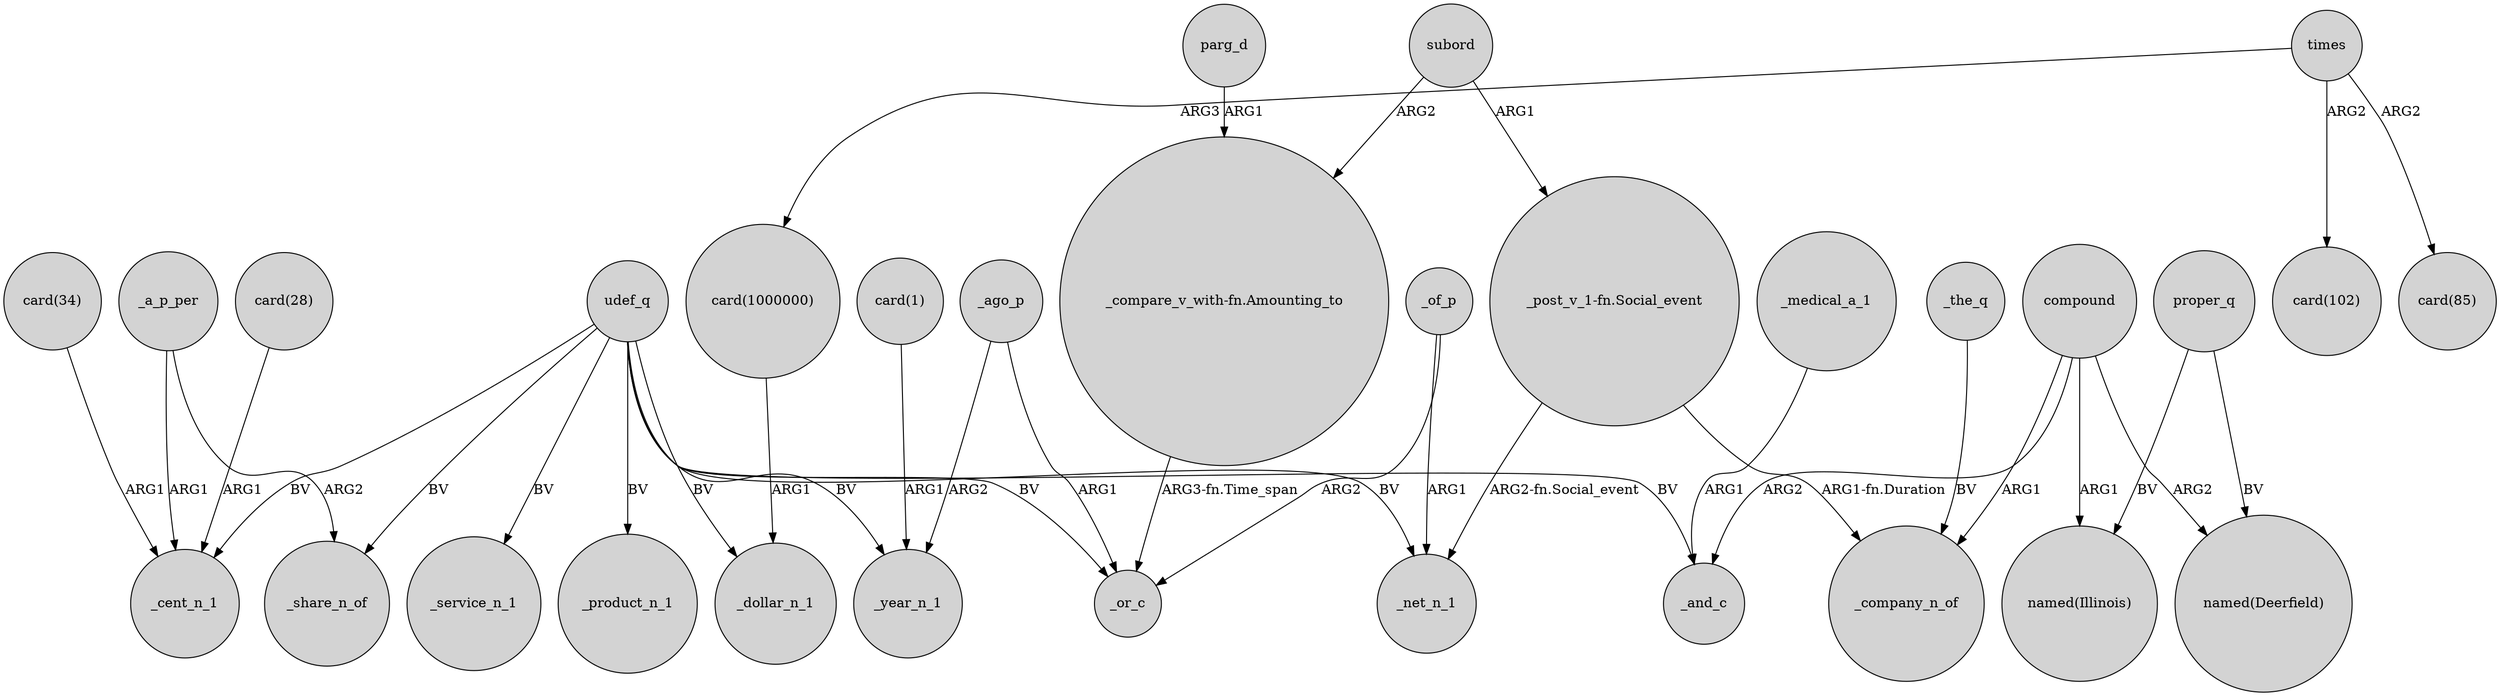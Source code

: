 digraph {
	node [shape=circle style=filled]
	"_post_v_1-fn.Social_event" -> _net_n_1 [label="ARG2-fn.Social_event"]
	udef_q -> _service_n_1 [label=BV]
	_a_p_per -> _cent_n_1 [label=ARG1]
	proper_q -> "named(Illinois)" [label=BV]
	"card(1)" -> _year_n_1 [label=ARG1]
	"card(34)" -> _cent_n_1 [label=ARG1]
	times -> "card(1000000)" [label=ARG3]
	"_compare_v_with-fn.Amounting_to" -> _or_c [label="ARG3-fn.Time_span"]
	compound -> _company_n_of [label=ARG1]
	udef_q -> _product_n_1 [label=BV]
	udef_q -> _and_c [label=BV]
	udef_q -> _cent_n_1 [label=BV]
	compound -> _and_c [label=ARG2]
	udef_q -> _or_c [label=BV]
	times -> "card(102)" [label=ARG2]
	_a_p_per -> _share_n_of [label=ARG2]
	subord -> "_post_v_1-fn.Social_event" [label=ARG1]
	udef_q -> _share_n_of [label=BV]
	"card(28)" -> _cent_n_1 [label=ARG1]
	udef_q -> _net_n_1 [label=BV]
	proper_q -> "named(Deerfield)" [label=BV]
	udef_q -> _dollar_n_1 [label=BV]
	"card(1000000)" -> _dollar_n_1 [label=ARG1]
	_of_p -> _net_n_1 [label=ARG1]
	"_post_v_1-fn.Social_event" -> _company_n_of [label="ARG1-fn.Duration"]
	times -> "card(85)" [label=ARG2]
	compound -> "named(Illinois)" [label=ARG1]
	_ago_p -> _year_n_1 [label=ARG2]
	udef_q -> _year_n_1 [label=BV]
	_of_p -> _or_c [label=ARG2]
	subord -> "_compare_v_with-fn.Amounting_to" [label=ARG2]
	_ago_p -> _or_c [label=ARG1]
	parg_d -> "_compare_v_with-fn.Amounting_to" [label=ARG1]
	_medical_a_1 -> _and_c [label=ARG1]
	_the_q -> _company_n_of [label=BV]
	compound -> "named(Deerfield)" [label=ARG2]
}
